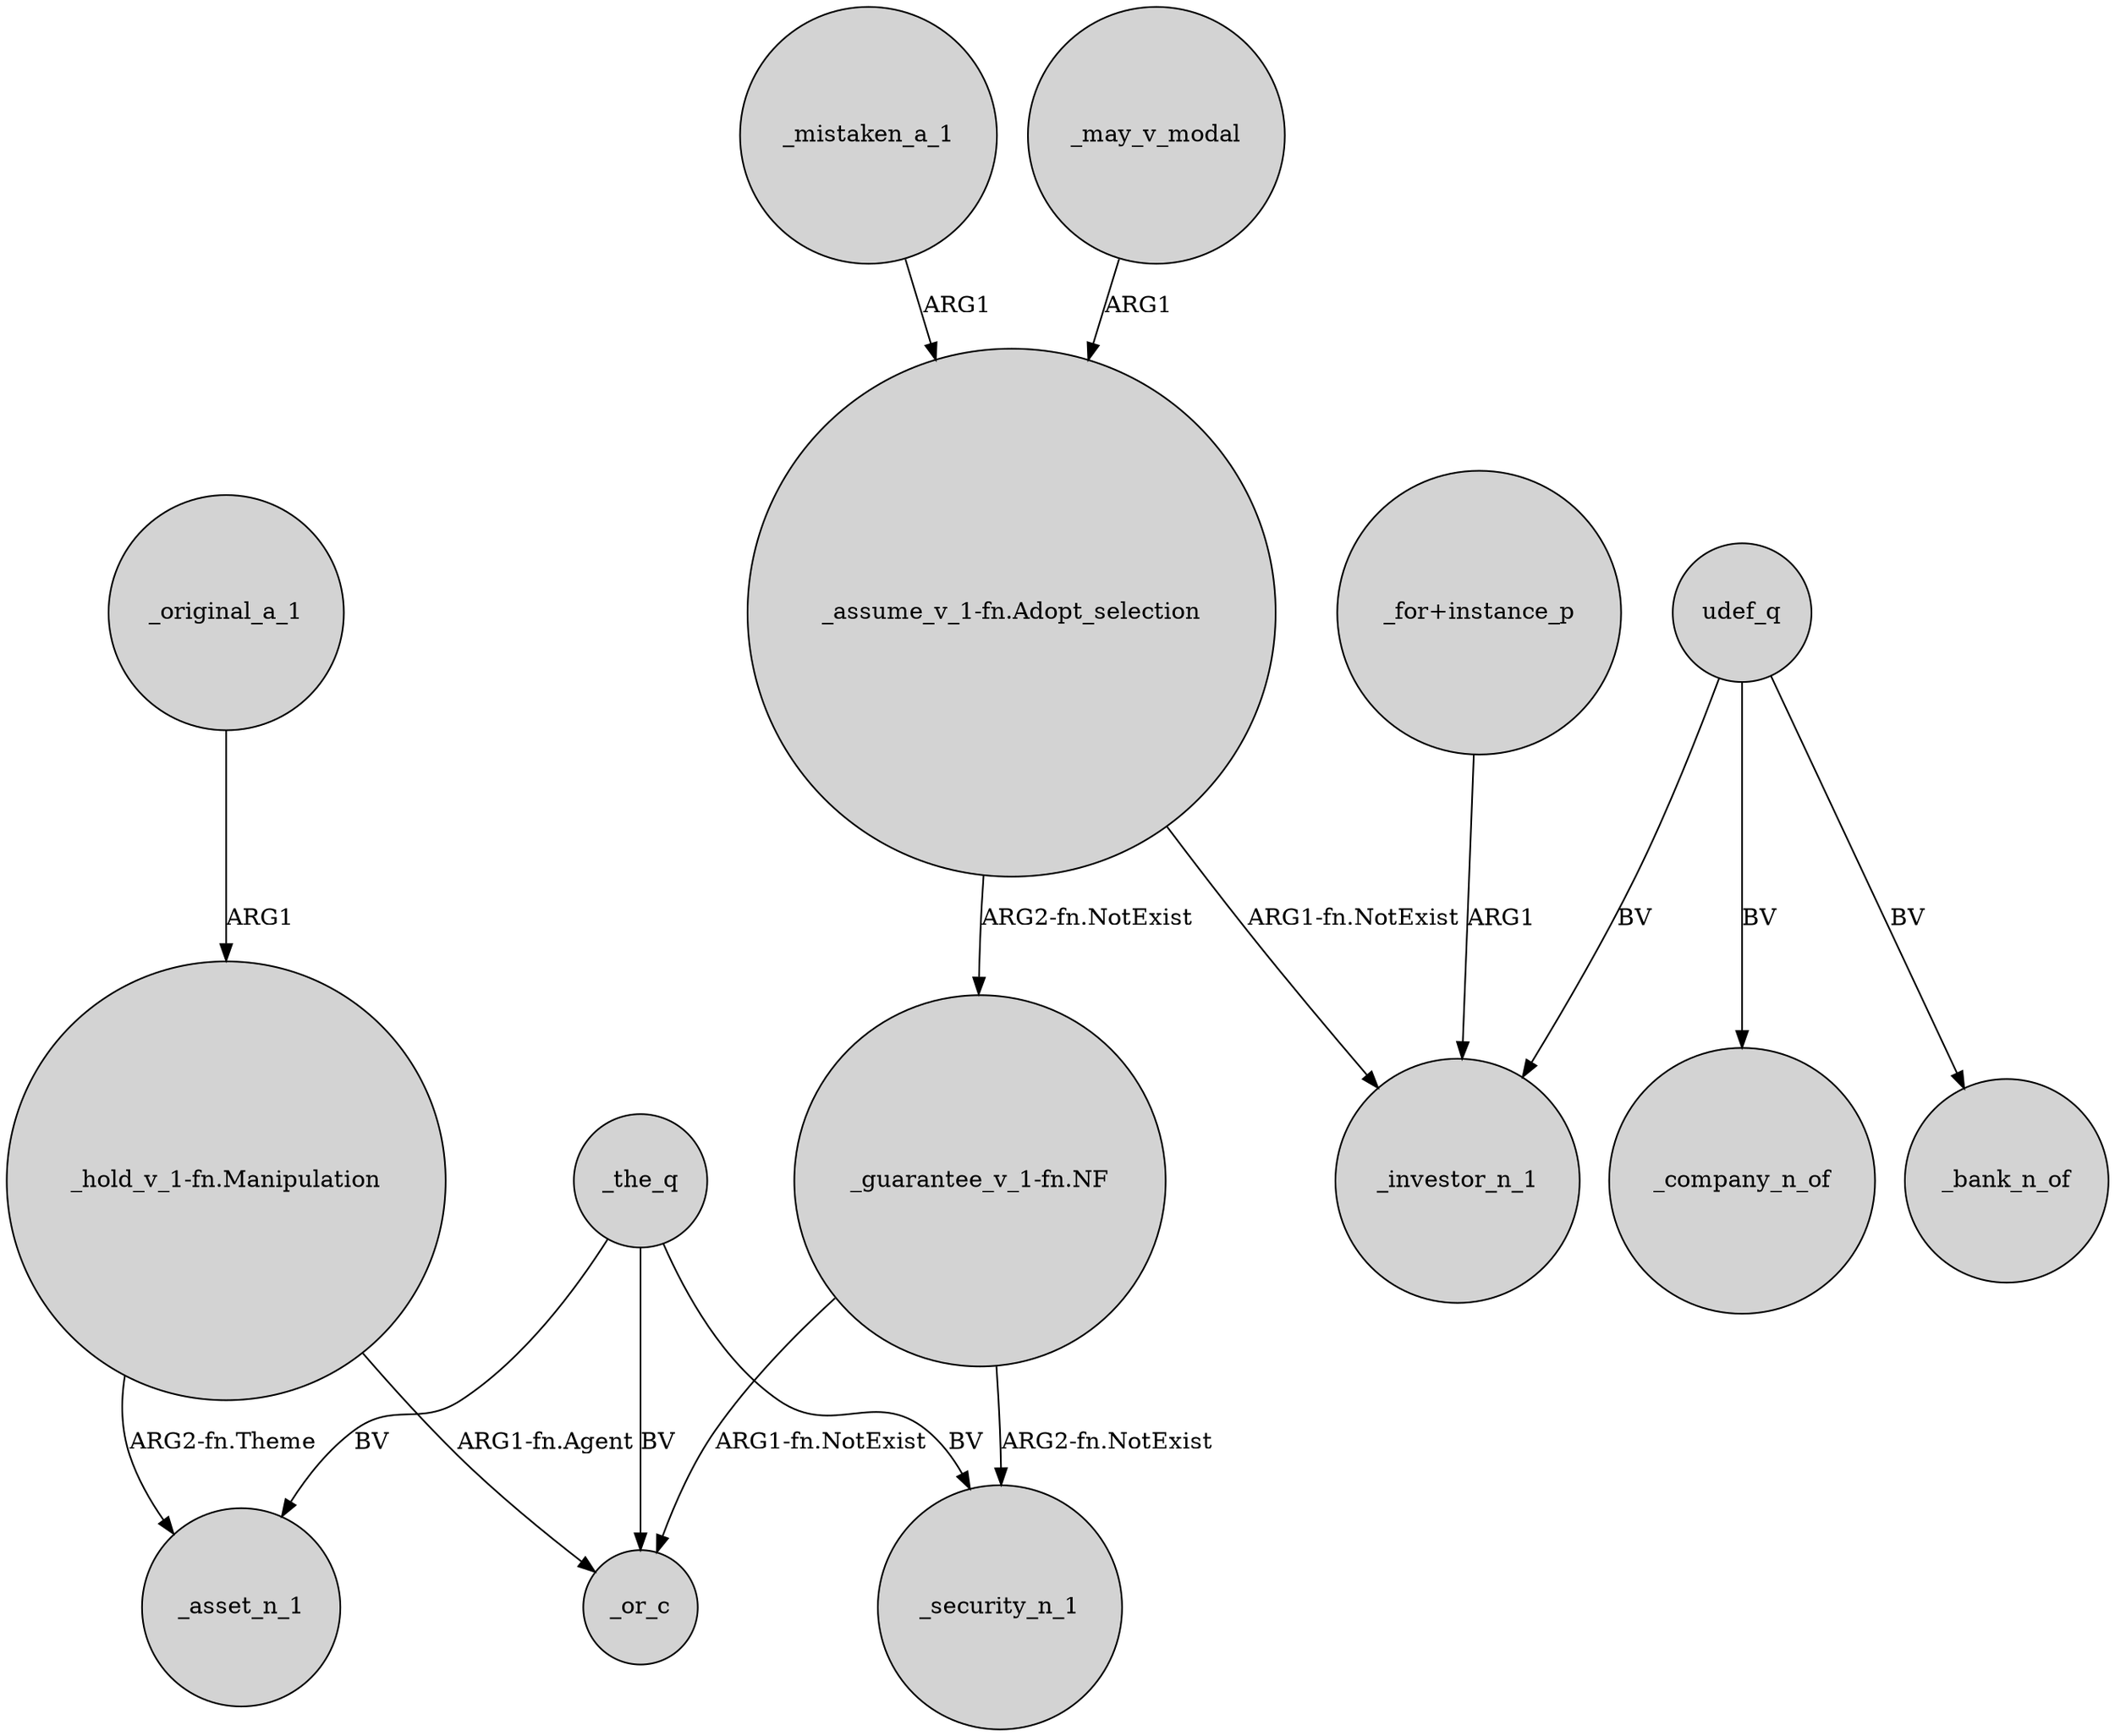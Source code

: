 digraph {
	node [shape=circle style=filled]
	"_guarantee_v_1-fn.NF" -> _security_n_1 [label="ARG2-fn.NotExist"]
	"_for+instance_p" -> _investor_n_1 [label=ARG1]
	"_assume_v_1-fn.Adopt_selection" -> _investor_n_1 [label="ARG1-fn.NotExist"]
	_the_q -> _or_c [label=BV]
	_the_q -> _asset_n_1 [label=BV]
	_mistaken_a_1 -> "_assume_v_1-fn.Adopt_selection" [label=ARG1]
	udef_q -> _investor_n_1 [label=BV]
	"_assume_v_1-fn.Adopt_selection" -> "_guarantee_v_1-fn.NF" [label="ARG2-fn.NotExist"]
	udef_q -> _company_n_of [label=BV]
	"_hold_v_1-fn.Manipulation" -> _or_c [label="ARG1-fn.Agent"]
	"_hold_v_1-fn.Manipulation" -> _asset_n_1 [label="ARG2-fn.Theme"]
	_may_v_modal -> "_assume_v_1-fn.Adopt_selection" [label=ARG1]
	"_guarantee_v_1-fn.NF" -> _or_c [label="ARG1-fn.NotExist"]
	udef_q -> _bank_n_of [label=BV]
	_original_a_1 -> "_hold_v_1-fn.Manipulation" [label=ARG1]
	_the_q -> _security_n_1 [label=BV]
}
